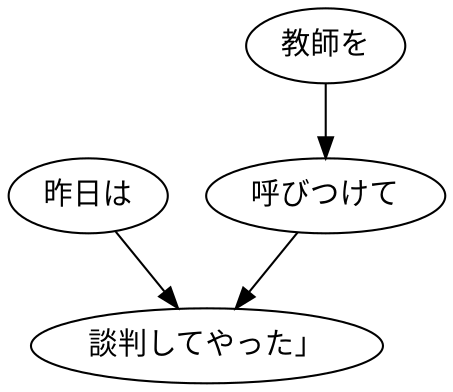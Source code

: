 digraph graph5343 {
	node0 [label="昨日は"];
	node1 [label="教師を"];
	node2 [label="呼びつけて"];
	node3 [label="談判してやった」"];
	node0 -> node3;
	node1 -> node2;
	node2 -> node3;
}
